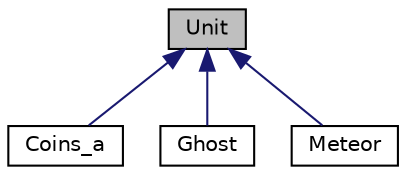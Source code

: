 digraph "Unit"
{
 // LATEX_PDF_SIZE
  edge [fontname="Helvetica",fontsize="10",labelfontname="Helvetica",labelfontsize="10"];
  node [fontname="Helvetica",fontsize="10",shape=record];
  Node1 [label="Unit",height=0.2,width=0.4,color="black", fillcolor="grey75", style="filled", fontcolor="black",tooltip=" "];
  Node1 -> Node2 [dir="back",color="midnightblue",fontsize="10",style="solid",fontname="Helvetica"];
  Node2 [label="Coins_a",height=0.2,width=0.4,color="black", fillcolor="white", style="filled",URL="$classCoins__a.html",tooltip="c les piéce que le joueur gagne"];
  Node1 -> Node3 [dir="back",color="midnightblue",fontsize="10",style="solid",fontname="Helvetica"];
  Node3 [label="Ghost",height=0.2,width=0.4,color="black", fillcolor="white", style="filled",URL="$classGhost.html",tooltip="cette classe représente un fantôme dans le jeu et hérite de la classe Unit et contient des méthodes p..."];
  Node1 -> Node4 [dir="back",color="midnightblue",fontsize="10",style="solid",fontname="Helvetica"];
  Node4 [label="Meteor",height=0.2,width=0.4,color="black", fillcolor="white", style="filled",URL="$classMeteor.html",tooltip=" "];
}
